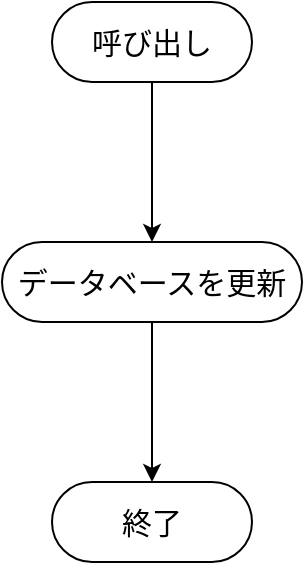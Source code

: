<mxfile version="22.1.7" type="google">
  <diagram name="ページ1" id="vKKa2XhO-rqXlwEqnCsN">
    <mxGraphModel grid="1" page="1" gridSize="10" guides="1" tooltips="1" connect="1" arrows="1" fold="1" pageScale="1" pageWidth="827" pageHeight="1169" math="0" shadow="0">
      <root>
        <mxCell id="0" />
        <mxCell id="1" parent="0" />
        <mxCell id="25RXct_TpmcAMPo0vKz4-2" style="edgeStyle=orthogonalEdgeStyle;rounded=0;orthogonalLoop=1;jettySize=auto;html=1;exitX=0.5;exitY=1;exitDx=0;exitDy=0;entryX=0.5;entryY=0;entryDx=0;entryDy=0;" edge="1" parent="1" source="Drb-GR1Ooc7yvZz1A3hx-1" target="25RXct_TpmcAMPo0vKz4-11">
          <mxGeometry relative="1" as="geometry">
            <mxPoint x="414" y="200" as="targetPoint" />
            <mxPoint x="414" y="120" as="sourcePoint" />
          </mxGeometry>
        </mxCell>
        <mxCell id="25RXct_TpmcAMPo0vKz4-10" style="edgeStyle=orthogonalEdgeStyle;rounded=0;orthogonalLoop=1;jettySize=auto;html=1;exitX=0.5;exitY=1;exitDx=0;exitDy=0;entryX=0.5;entryY=0;entryDx=0;entryDy=0;" edge="1" parent="1" source="25RXct_TpmcAMPo0vKz4-11" target="Drb-GR1Ooc7yvZz1A3hx-2">
          <mxGeometry relative="1" as="geometry">
            <mxPoint x="414" y="320" as="targetPoint" />
          </mxGeometry>
        </mxCell>
        <mxCell id="25RXct_TpmcAMPo0vKz4-11" value="&lt;font style=&quot;font-size: 15px;&quot;&gt;データベースを更新&lt;/font&gt;" style="rounded=1;whiteSpace=wrap;html=1;arcSize=50;" vertex="1" parent="1">
          <mxGeometry x="339" y="200" width="150" height="40" as="geometry" />
        </mxCell>
        <mxCell id="Drb-GR1Ooc7yvZz1A3hx-1" value="&lt;font style=&quot;font-size: 15px;&quot;&gt;呼び出し&lt;/font&gt;" style="rounded=1;whiteSpace=wrap;html=1;arcSize=50;" vertex="1" parent="1">
          <mxGeometry x="364" y="80" width="100" height="40" as="geometry" />
        </mxCell>
        <mxCell id="Drb-GR1Ooc7yvZz1A3hx-2" value="&lt;span style=&quot;font-size: 15px;&quot;&gt;終了&lt;/span&gt;" style="rounded=1;whiteSpace=wrap;html=1;arcSize=50;" vertex="1" parent="1">
          <mxGeometry x="364" y="320" width="100" height="40" as="geometry" />
        </mxCell>
      </root>
    </mxGraphModel>
  </diagram>
</mxfile>

